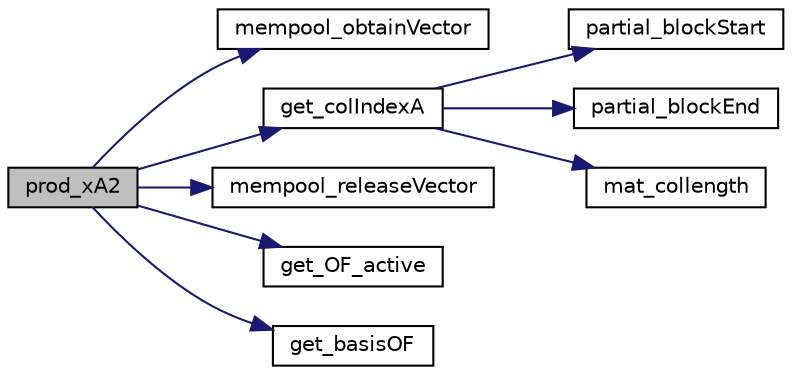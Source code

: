 digraph "prod_xA2"
{
  edge [fontname="Helvetica",fontsize="10",labelfontname="Helvetica",labelfontsize="10"];
  node [fontname="Helvetica",fontsize="10",shape=record];
  rankdir="LR";
  Node707 [label="prod_xA2",height=0.2,width=0.4,color="black", fillcolor="grey75", style="filled", fontcolor="black"];
  Node707 -> Node708 [color="midnightblue",fontsize="10",style="solid",fontname="Helvetica"];
  Node708 [label="mempool_obtainVector",height=0.2,width=0.4,color="black", fillcolor="white", style="filled",URL="$d1/daa/3rd_party_2lpsolve_2build_2include_2lpsolve_2lp__utils_8h.html#a233b90f38c3d8ee45f68c6cf2a52f6c7"];
  Node707 -> Node709 [color="midnightblue",fontsize="10",style="solid",fontname="Helvetica"];
  Node709 [label="get_colIndexA",height=0.2,width=0.4,color="black", fillcolor="white", style="filled",URL="$dc/d9a/lp__matrix_8c.html#a00e1a47f99bafc7bc525936719053bb6"];
  Node709 -> Node710 [color="midnightblue",fontsize="10",style="solid",fontname="Helvetica"];
  Node710 [label="partial_blockStart",height=0.2,width=0.4,color="black", fillcolor="white", style="filled",URL="$d5/d69/3rd_party_2lpsolve_2build_2include_2lpsolve_2lp__price_8h.html#aad871e7628dd08ee91e5186e24673d5a"];
  Node709 -> Node711 [color="midnightblue",fontsize="10",style="solid",fontname="Helvetica"];
  Node711 [label="partial_blockEnd",height=0.2,width=0.4,color="black", fillcolor="white", style="filled",URL="$d5/d69/3rd_party_2lpsolve_2build_2include_2lpsolve_2lp__price_8h.html#a6494d316c18292fc4f62ad39591a383a"];
  Node709 -> Node712 [color="midnightblue",fontsize="10",style="solid",fontname="Helvetica"];
  Node712 [label="mat_collength",height=0.2,width=0.4,color="black", fillcolor="white", style="filled",URL="$dc/d9a/lp__matrix_8c.html#a258da1c9a3b1fedd9704451f7ab7e6f4"];
  Node707 -> Node713 [color="midnightblue",fontsize="10",style="solid",fontname="Helvetica"];
  Node713 [label="mempool_releaseVector",height=0.2,width=0.4,color="black", fillcolor="white", style="filled",URL="$d1/daa/3rd_party_2lpsolve_2build_2include_2lpsolve_2lp__utils_8h.html#a0e98bd3eae05375391aa13a79dc248f9"];
  Node707 -> Node714 [color="midnightblue",fontsize="10",style="solid",fontname="Helvetica"];
  Node714 [label="get_OF_active",height=0.2,width=0.4,color="black", fillcolor="white", style="filled",URL="$dc/de4/3rd_party_2lpsolve_2build_2include_2lpsolve_2lp__lib_8h.html#aaf55ff4edccac8bf6e8f9345d46e8e50"];
  Node707 -> Node715 [color="midnightblue",fontsize="10",style="solid",fontname="Helvetica"];
  Node715 [label="get_basisOF",height=0.2,width=0.4,color="black", fillcolor="white", style="filled",URL="$dc/de4/3rd_party_2lpsolve_2build_2include_2lpsolve_2lp__lib_8h.html#a1cfe6e6d89b2bd0ab58d3fa4f41db876"];
}
